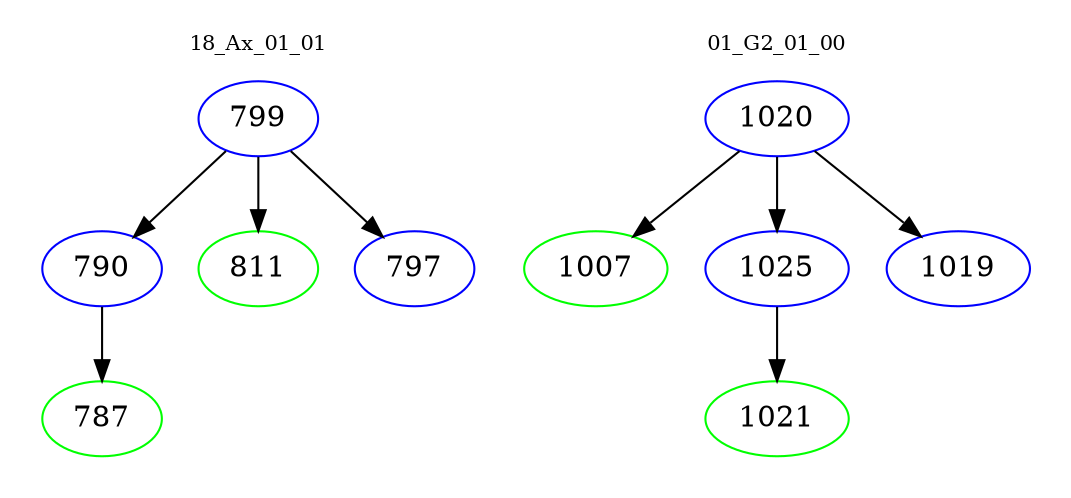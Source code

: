 digraph{
subgraph cluster_0 {
color = white
label = "18_Ax_01_01";
fontsize=10;
T0_799 [label="799", color="blue"]
T0_799 -> T0_790 [color="black"]
T0_790 [label="790", color="blue"]
T0_790 -> T0_787 [color="black"]
T0_787 [label="787", color="green"]
T0_799 -> T0_811 [color="black"]
T0_811 [label="811", color="green"]
T0_799 -> T0_797 [color="black"]
T0_797 [label="797", color="blue"]
}
subgraph cluster_1 {
color = white
label = "01_G2_01_00";
fontsize=10;
T1_1020 [label="1020", color="blue"]
T1_1020 -> T1_1007 [color="black"]
T1_1007 [label="1007", color="green"]
T1_1020 -> T1_1025 [color="black"]
T1_1025 [label="1025", color="blue"]
T1_1025 -> T1_1021 [color="black"]
T1_1021 [label="1021", color="green"]
T1_1020 -> T1_1019 [color="black"]
T1_1019 [label="1019", color="blue"]
}
}

